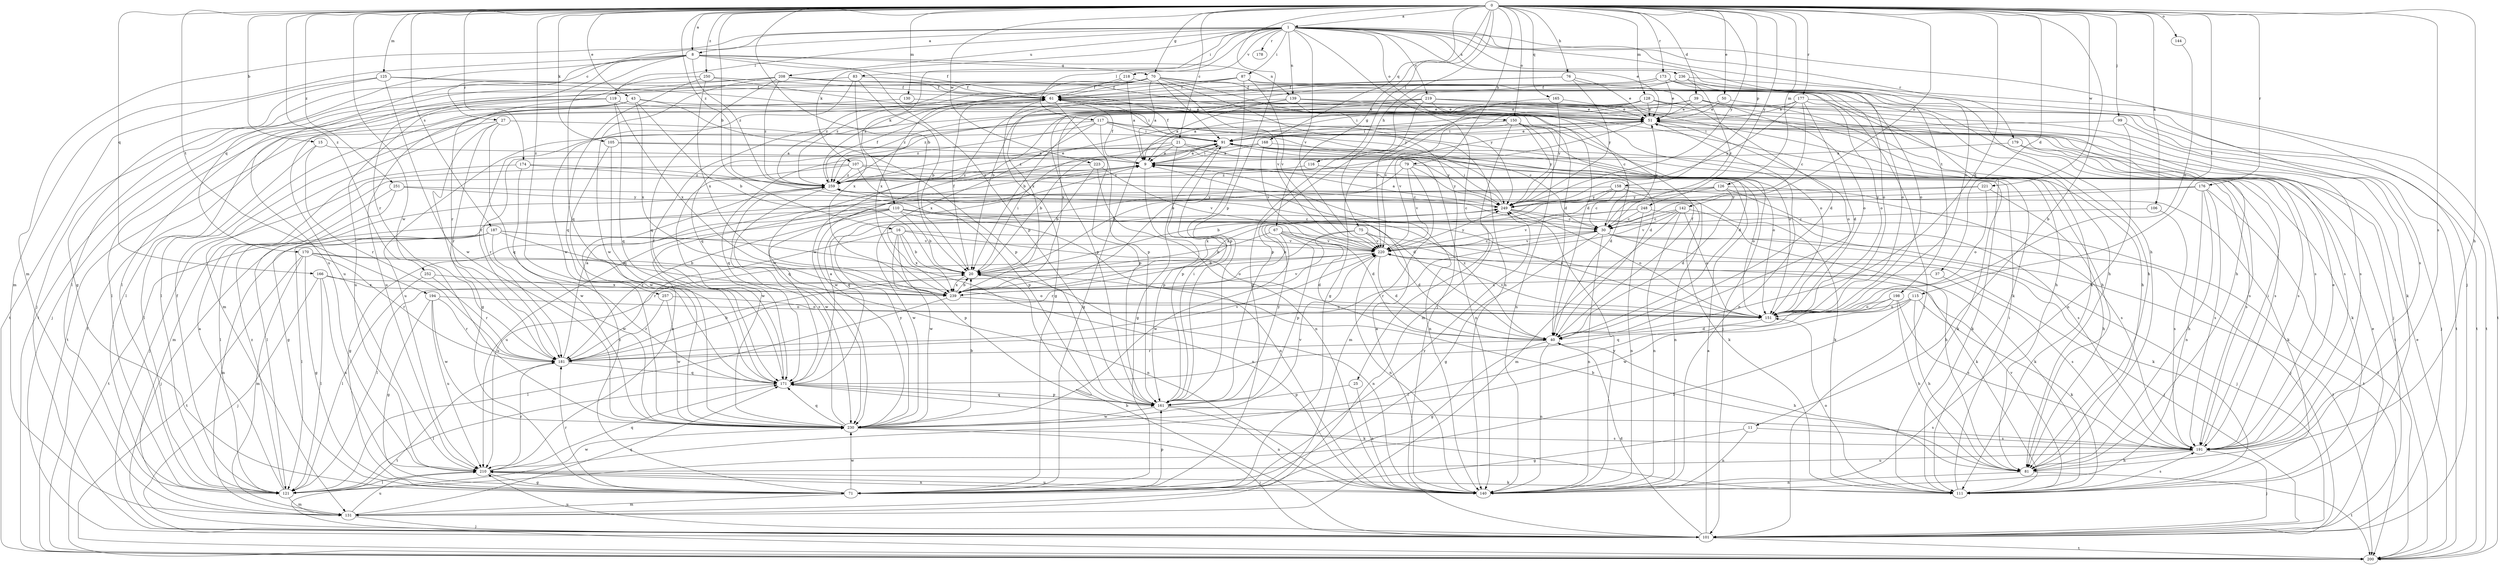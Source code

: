 strict digraph  {
0;
1;
8;
9;
11;
15;
16;
20;
21;
25;
27;
30;
37;
39;
40;
43;
50;
51;
61;
67;
70;
71;
75;
76;
79;
81;
83;
87;
91;
99;
101;
105;
106;
107;
110;
111;
115;
116;
117;
119;
121;
125;
126;
128;
130;
131;
139;
140;
142;
144;
150;
151;
158;
161;
165;
166;
168;
170;
171;
173;
174;
176;
177;
178;
179;
181;
187;
191;
194;
198;
200;
208;
210;
218;
219;
220;
221;
223;
230;
236;
239;
248;
249;
250;
251;
252;
257;
259;
0 -> 1  [label=a];
0 -> 8  [label=a];
0 -> 11  [label=b];
0 -> 15  [label=b];
0 -> 16  [label=b];
0 -> 20  [label=b];
0 -> 21  [label=c];
0 -> 37  [label=d];
0 -> 39  [label=d];
0 -> 40  [label=d];
0 -> 43  [label=e];
0 -> 50  [label=e];
0 -> 67  [label=g];
0 -> 70  [label=g];
0 -> 75  [label=h];
0 -> 76  [label=h];
0 -> 79  [label=h];
0 -> 81  [label=h];
0 -> 99  [label=j];
0 -> 105  [label=k];
0 -> 106  [label=k];
0 -> 115  [label=l];
0 -> 116  [label=l];
0 -> 125  [label=m];
0 -> 126  [label=m];
0 -> 128  [label=m];
0 -> 130  [label=m];
0 -> 142  [label=o];
0 -> 144  [label=o];
0 -> 150  [label=o];
0 -> 158  [label=p];
0 -> 161  [label=p];
0 -> 165  [label=q];
0 -> 166  [label=q];
0 -> 168  [label=q];
0 -> 173  [label=r];
0 -> 174  [label=r];
0 -> 176  [label=r];
0 -> 177  [label=r];
0 -> 187  [label=s];
0 -> 191  [label=s];
0 -> 194  [label=t];
0 -> 221  [label=w];
0 -> 223  [label=w];
0 -> 230  [label=w];
0 -> 248  [label=y];
0 -> 249  [label=y];
0 -> 250  [label=z];
0 -> 251  [label=z];
0 -> 252  [label=z];
0 -> 257  [label=z];
0 -> 259  [label=z];
1 -> 8  [label=a];
1 -> 25  [label=c];
1 -> 27  [label=c];
1 -> 51  [label=e];
1 -> 81  [label=h];
1 -> 83  [label=i];
1 -> 87  [label=i];
1 -> 101  [label=j];
1 -> 107  [label=k];
1 -> 110  [label=k];
1 -> 117  [label=l];
1 -> 119  [label=l];
1 -> 131  [label=m];
1 -> 139  [label=n];
1 -> 150  [label=o];
1 -> 151  [label=o];
1 -> 178  [label=r];
1 -> 179  [label=r];
1 -> 198  [label=t];
1 -> 208  [label=u];
1 -> 218  [label=v];
1 -> 219  [label=v];
1 -> 220  [label=v];
1 -> 236  [label=x];
8 -> 61  [label=f];
8 -> 70  [label=g];
8 -> 131  [label=m];
8 -> 139  [label=n];
8 -> 161  [label=p];
8 -> 170  [label=q];
8 -> 171  [label=q];
8 -> 181  [label=r];
8 -> 210  [label=u];
8 -> 259  [label=z];
9 -> 61  [label=f];
9 -> 91  [label=i];
9 -> 140  [label=n];
9 -> 151  [label=o];
9 -> 161  [label=p];
9 -> 171  [label=q];
9 -> 259  [label=z];
11 -> 71  [label=g];
11 -> 140  [label=n];
11 -> 191  [label=s];
15 -> 9  [label=a];
15 -> 121  [label=l];
15 -> 181  [label=r];
16 -> 20  [label=b];
16 -> 151  [label=o];
16 -> 161  [label=p];
16 -> 181  [label=r];
16 -> 220  [label=v];
16 -> 230  [label=w];
16 -> 239  [label=x];
20 -> 61  [label=f];
20 -> 91  [label=i];
20 -> 140  [label=n];
20 -> 239  [label=x];
21 -> 9  [label=a];
21 -> 161  [label=p];
21 -> 171  [label=q];
21 -> 191  [label=s];
21 -> 249  [label=y];
21 -> 259  [label=z];
25 -> 140  [label=n];
25 -> 161  [label=p];
27 -> 71  [label=g];
27 -> 91  [label=i];
27 -> 171  [label=q];
27 -> 181  [label=r];
27 -> 200  [label=t];
30 -> 51  [label=e];
30 -> 71  [label=g];
30 -> 101  [label=j];
30 -> 111  [label=k];
30 -> 140  [label=n];
30 -> 181  [label=r];
30 -> 200  [label=t];
30 -> 220  [label=v];
37 -> 191  [label=s];
37 -> 239  [label=x];
39 -> 9  [label=a];
39 -> 51  [label=e];
39 -> 81  [label=h];
39 -> 151  [label=o];
39 -> 161  [label=p];
39 -> 181  [label=r];
39 -> 200  [label=t];
40 -> 61  [label=f];
40 -> 71  [label=g];
40 -> 81  [label=h];
40 -> 140  [label=n];
40 -> 181  [label=r];
40 -> 259  [label=z];
43 -> 20  [label=b];
43 -> 51  [label=e];
43 -> 101  [label=j];
43 -> 121  [label=l];
43 -> 161  [label=p];
43 -> 210  [label=u];
43 -> 239  [label=x];
50 -> 51  [label=e];
50 -> 91  [label=i];
50 -> 111  [label=k];
51 -> 91  [label=i];
51 -> 140  [label=n];
51 -> 151  [label=o];
51 -> 200  [label=t];
51 -> 220  [label=v];
61 -> 51  [label=e];
61 -> 71  [label=g];
61 -> 91  [label=i];
61 -> 111  [label=k];
61 -> 161  [label=p];
61 -> 191  [label=s];
67 -> 20  [label=b];
67 -> 40  [label=d];
67 -> 111  [label=k];
67 -> 161  [label=p];
67 -> 220  [label=v];
67 -> 230  [label=w];
70 -> 9  [label=a];
70 -> 61  [label=f];
70 -> 81  [label=h];
70 -> 91  [label=i];
70 -> 101  [label=j];
70 -> 111  [label=k];
70 -> 200  [label=t];
70 -> 239  [label=x];
70 -> 249  [label=y];
70 -> 259  [label=z];
71 -> 131  [label=m];
71 -> 161  [label=p];
71 -> 181  [label=r];
71 -> 230  [label=w];
71 -> 249  [label=y];
71 -> 259  [label=z];
75 -> 40  [label=d];
75 -> 111  [label=k];
75 -> 181  [label=r];
75 -> 210  [label=u];
75 -> 220  [label=v];
76 -> 40  [label=d];
76 -> 51  [label=e];
76 -> 61  [label=f];
76 -> 239  [label=x];
76 -> 249  [label=y];
79 -> 20  [label=b];
79 -> 131  [label=m];
79 -> 191  [label=s];
79 -> 220  [label=v];
79 -> 249  [label=y];
79 -> 259  [label=z];
81 -> 20  [label=b];
81 -> 140  [label=n];
81 -> 200  [label=t];
83 -> 20  [label=b];
83 -> 61  [label=f];
83 -> 210  [label=u];
83 -> 230  [label=w];
83 -> 239  [label=x];
87 -> 61  [label=f];
87 -> 101  [label=j];
87 -> 121  [label=l];
87 -> 151  [label=o];
87 -> 161  [label=p];
87 -> 220  [label=v];
87 -> 259  [label=z];
91 -> 9  [label=a];
91 -> 20  [label=b];
91 -> 40  [label=d];
91 -> 51  [label=e];
91 -> 61  [label=f];
91 -> 71  [label=g];
91 -> 140  [label=n];
91 -> 181  [label=r];
99 -> 91  [label=i];
99 -> 101  [label=j];
99 -> 140  [label=n];
101 -> 9  [label=a];
101 -> 20  [label=b];
101 -> 40  [label=d];
101 -> 51  [label=e];
101 -> 200  [label=t];
101 -> 210  [label=u];
105 -> 9  [label=a];
105 -> 171  [label=q];
105 -> 191  [label=s];
105 -> 230  [label=w];
106 -> 30  [label=c];
106 -> 191  [label=s];
107 -> 30  [label=c];
107 -> 101  [label=j];
107 -> 111  [label=k];
107 -> 161  [label=p];
107 -> 230  [label=w];
107 -> 259  [label=z];
110 -> 20  [label=b];
110 -> 30  [label=c];
110 -> 40  [label=d];
110 -> 71  [label=g];
110 -> 140  [label=n];
110 -> 151  [label=o];
110 -> 181  [label=r];
110 -> 200  [label=t];
110 -> 210  [label=u];
111 -> 91  [label=i];
111 -> 151  [label=o];
111 -> 191  [label=s];
111 -> 220  [label=v];
115 -> 81  [label=h];
115 -> 111  [label=k];
115 -> 121  [label=l];
115 -> 151  [label=o];
115 -> 230  [label=w];
116 -> 111  [label=k];
116 -> 259  [label=z];
117 -> 30  [label=c];
117 -> 40  [label=d];
117 -> 91  [label=i];
117 -> 151  [label=o];
117 -> 161  [label=p];
117 -> 210  [label=u];
117 -> 239  [label=x];
117 -> 259  [label=z];
119 -> 51  [label=e];
119 -> 121  [label=l];
119 -> 171  [label=q];
119 -> 210  [label=u];
119 -> 239  [label=x];
121 -> 9  [label=a];
121 -> 61  [label=f];
121 -> 131  [label=m];
121 -> 259  [label=z];
125 -> 40  [label=d];
125 -> 61  [label=f];
125 -> 71  [label=g];
125 -> 200  [label=t];
125 -> 230  [label=w];
126 -> 40  [label=d];
126 -> 111  [label=k];
126 -> 191  [label=s];
126 -> 210  [label=u];
126 -> 239  [label=x];
126 -> 249  [label=y];
128 -> 20  [label=b];
128 -> 51  [label=e];
128 -> 81  [label=h];
128 -> 91  [label=i];
128 -> 191  [label=s];
128 -> 200  [label=t];
128 -> 220  [label=v];
128 -> 259  [label=z];
130 -> 51  [label=e];
130 -> 121  [label=l];
131 -> 101  [label=j];
131 -> 171  [label=q];
131 -> 210  [label=u];
139 -> 9  [label=a];
139 -> 51  [label=e];
139 -> 131  [label=m];
139 -> 151  [label=o];
139 -> 161  [label=p];
139 -> 191  [label=s];
140 -> 9  [label=a];
140 -> 210  [label=u];
140 -> 249  [label=y];
142 -> 30  [label=c];
142 -> 81  [label=h];
142 -> 131  [label=m];
142 -> 140  [label=n];
142 -> 151  [label=o];
142 -> 220  [label=v];
142 -> 230  [label=w];
144 -> 151  [label=o];
150 -> 40  [label=d];
150 -> 71  [label=g];
150 -> 91  [label=i];
150 -> 101  [label=j];
150 -> 131  [label=m];
150 -> 140  [label=n];
150 -> 249  [label=y];
151 -> 40  [label=d];
151 -> 220  [label=v];
158 -> 20  [label=b];
158 -> 30  [label=c];
158 -> 140  [label=n];
158 -> 171  [label=q];
158 -> 191  [label=s];
158 -> 249  [label=y];
161 -> 91  [label=i];
161 -> 140  [label=n];
161 -> 171  [label=q];
161 -> 191  [label=s];
161 -> 230  [label=w];
161 -> 249  [label=y];
165 -> 51  [label=e];
165 -> 71  [label=g];
165 -> 249  [label=y];
166 -> 101  [label=j];
166 -> 121  [label=l];
166 -> 151  [label=o];
166 -> 210  [label=u];
166 -> 239  [label=x];
168 -> 9  [label=a];
168 -> 151  [label=o];
168 -> 220  [label=v];
168 -> 230  [label=w];
170 -> 20  [label=b];
170 -> 71  [label=g];
170 -> 131  [label=m];
170 -> 140  [label=n];
170 -> 181  [label=r];
170 -> 200  [label=t];
171 -> 9  [label=a];
171 -> 61  [label=f];
171 -> 111  [label=k];
171 -> 121  [label=l];
171 -> 161  [label=p];
173 -> 20  [label=b];
173 -> 51  [label=e];
173 -> 61  [label=f];
173 -> 81  [label=h];
173 -> 151  [label=o];
173 -> 191  [label=s];
173 -> 230  [label=w];
174 -> 40  [label=d];
174 -> 131  [label=m];
174 -> 230  [label=w];
174 -> 259  [label=z];
176 -> 81  [label=h];
176 -> 140  [label=n];
176 -> 191  [label=s];
176 -> 200  [label=t];
176 -> 239  [label=x];
176 -> 249  [label=y];
177 -> 30  [label=c];
177 -> 40  [label=d];
177 -> 51  [label=e];
177 -> 151  [label=o];
177 -> 171  [label=q];
177 -> 200  [label=t];
177 -> 249  [label=y];
179 -> 9  [label=a];
179 -> 111  [label=k];
179 -> 191  [label=s];
181 -> 9  [label=a];
181 -> 20  [label=b];
181 -> 171  [label=q];
181 -> 200  [label=t];
181 -> 220  [label=v];
187 -> 101  [label=j];
187 -> 121  [label=l];
187 -> 131  [label=m];
187 -> 140  [label=n];
187 -> 220  [label=v];
187 -> 230  [label=w];
187 -> 239  [label=x];
191 -> 51  [label=e];
191 -> 81  [label=h];
191 -> 91  [label=i];
191 -> 101  [label=j];
191 -> 210  [label=u];
194 -> 71  [label=g];
194 -> 151  [label=o];
194 -> 181  [label=r];
194 -> 210  [label=u];
194 -> 230  [label=w];
198 -> 81  [label=h];
198 -> 121  [label=l];
198 -> 151  [label=o];
198 -> 171  [label=q];
198 -> 191  [label=s];
200 -> 51  [label=e];
200 -> 61  [label=f];
208 -> 40  [label=d];
208 -> 61  [label=f];
208 -> 81  [label=h];
208 -> 101  [label=j];
208 -> 121  [label=l];
208 -> 140  [label=n];
208 -> 171  [label=q];
208 -> 230  [label=w];
208 -> 259  [label=z];
210 -> 71  [label=g];
210 -> 111  [label=k];
210 -> 121  [label=l];
210 -> 140  [label=n];
210 -> 171  [label=q];
210 -> 181  [label=r];
210 -> 230  [label=w];
218 -> 9  [label=a];
218 -> 61  [label=f];
218 -> 220  [label=v];
218 -> 259  [label=z];
219 -> 30  [label=c];
219 -> 51  [label=e];
219 -> 81  [label=h];
219 -> 101  [label=j];
219 -> 220  [label=v];
219 -> 230  [label=w];
219 -> 239  [label=x];
219 -> 259  [label=z];
220 -> 20  [label=b];
220 -> 30  [label=c];
220 -> 40  [label=d];
220 -> 101  [label=j];
220 -> 121  [label=l];
220 -> 140  [label=n];
220 -> 249  [label=y];
221 -> 81  [label=h];
221 -> 121  [label=l];
221 -> 151  [label=o];
221 -> 249  [label=y];
223 -> 20  [label=b];
223 -> 140  [label=n];
223 -> 220  [label=v];
223 -> 259  [label=z];
230 -> 20  [label=b];
230 -> 101  [label=j];
230 -> 171  [label=q];
230 -> 191  [label=s];
230 -> 220  [label=v];
230 -> 249  [label=y];
230 -> 259  [label=z];
236 -> 30  [label=c];
236 -> 61  [label=f];
236 -> 71  [label=g];
236 -> 151  [label=o];
236 -> 200  [label=t];
239 -> 20  [label=b];
239 -> 51  [label=e];
239 -> 121  [label=l];
239 -> 151  [label=o];
239 -> 220  [label=v];
248 -> 30  [label=c];
248 -> 101  [label=j];
248 -> 140  [label=n];
248 -> 220  [label=v];
248 -> 239  [label=x];
249 -> 9  [label=a];
249 -> 30  [label=c];
249 -> 91  [label=i];
249 -> 151  [label=o];
249 -> 200  [label=t];
250 -> 61  [label=f];
250 -> 171  [label=q];
250 -> 181  [label=r];
250 -> 239  [label=x];
250 -> 249  [label=y];
251 -> 71  [label=g];
251 -> 111  [label=k];
251 -> 121  [label=l];
251 -> 249  [label=y];
252 -> 121  [label=l];
252 -> 181  [label=r];
252 -> 239  [label=x];
257 -> 151  [label=o];
257 -> 181  [label=r];
257 -> 230  [label=w];
259 -> 51  [label=e];
259 -> 61  [label=f];
259 -> 111  [label=k];
259 -> 230  [label=w];
259 -> 249  [label=y];
}
